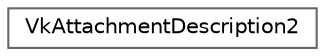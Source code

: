 digraph "类继承关系图"
{
 // LATEX_PDF_SIZE
  bgcolor="transparent";
  edge [fontname=Helvetica,fontsize=10,labelfontname=Helvetica,labelfontsize=10];
  node [fontname=Helvetica,fontsize=10,shape=box,height=0.2,width=0.4];
  rankdir="LR";
  Node0 [id="Node000000",label="VkAttachmentDescription2",height=0.2,width=0.4,color="grey40", fillcolor="white", style="filled",URL="$struct_vk_attachment_description2.html",tooltip=" "];
}
